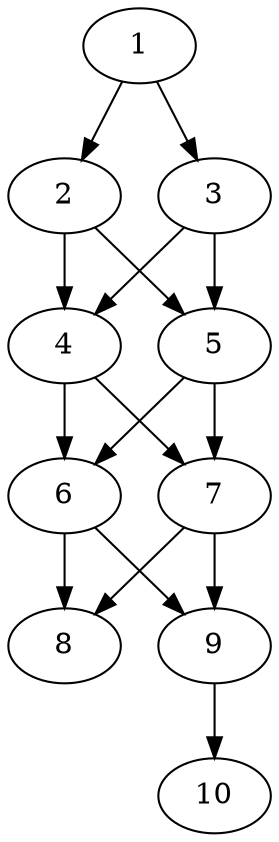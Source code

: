 // DAG automatically generated by daggen at Tue Aug  6 16:21:19 2019
// ./daggen --dot -n 10 --ccr 0.3 --fat 0.4 --regular 0.5 --density 0.9 --mindata 5242880 --maxdata 52428800 
digraph G {
  1 [size="33546240", alpha="0.10", expect_size="10063872"] 
  1 -> 2 [size ="10063872"]
  1 -> 3 [size ="10063872"]
  2 [size="69819733", alpha="0.07", expect_size="20945920"] 
  2 -> 4 [size ="20945920"]
  2 -> 5 [size ="20945920"]
  3 [size="82261333", alpha="0.03", expect_size="24678400"] 
  3 -> 4 [size ="24678400"]
  3 -> 5 [size ="24678400"]
  4 [size="161409707", alpha="0.06", expect_size="48422912"] 
  4 -> 6 [size ="48422912"]
  4 -> 7 [size ="48422912"]
  5 [size="146066773", alpha="0.04", expect_size="43820032"] 
  5 -> 6 [size ="43820032"]
  5 -> 7 [size ="43820032"]
  6 [size="101939200", alpha="0.12", expect_size="30581760"] 
  6 -> 8 [size ="30581760"]
  6 -> 9 [size ="30581760"]
  7 [size="53667840", alpha="0.02", expect_size="16100352"] 
  7 -> 8 [size ="16100352"]
  7 -> 9 [size ="16100352"]
  8 [size="70133760", alpha="0.04", expect_size="21040128"] 
  9 [size="71710720", alpha="0.18", expect_size="21513216"] 
  9 -> 10 [size ="21513216"]
  10 [size="154255360", alpha="0.16", expect_size="46276608"] 
}

